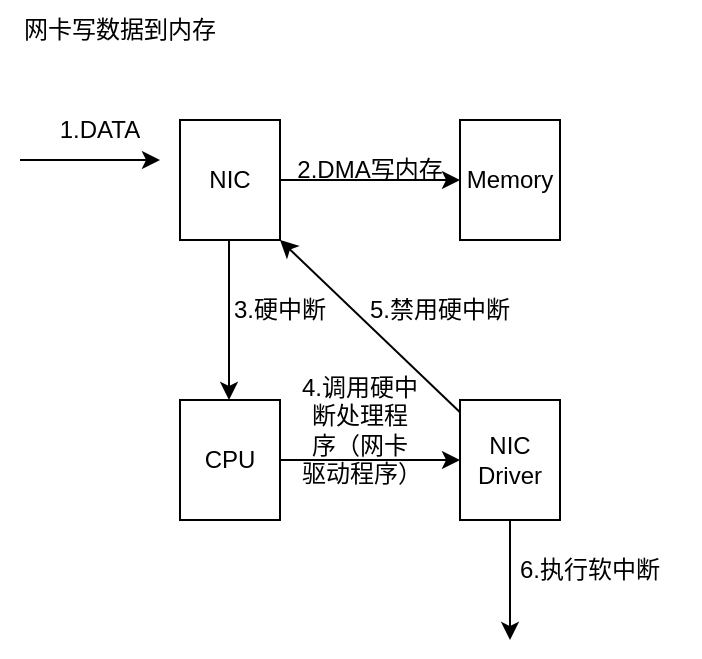 <mxfile version="21.6.8" type="device">
  <diagram name="第 1 页" id="MeoKGd0Zv4ejxoMvi7Jf">
    <mxGraphModel dx="1098" dy="828" grid="1" gridSize="10" guides="1" tooltips="1" connect="1" arrows="1" fold="1" page="1" pageScale="1" pageWidth="827" pageHeight="1169" math="0" shadow="0">
      <root>
        <mxCell id="0" />
        <mxCell id="1" parent="0" />
        <mxCell id="JK85x8sn9wjMa076Amf1-25" value="" style="edgeStyle=orthogonalEdgeStyle;rounded=0;orthogonalLoop=1;jettySize=auto;html=1;" edge="1" parent="1" source="JK85x8sn9wjMa076Amf1-1" target="JK85x8sn9wjMa076Amf1-21">
          <mxGeometry relative="1" as="geometry" />
        </mxCell>
        <mxCell id="JK85x8sn9wjMa076Amf1-1" value="NIC" style="rounded=0;whiteSpace=wrap;html=1;" vertex="1" parent="1">
          <mxGeometry x="230" y="260" width="50" height="60" as="geometry" />
        </mxCell>
        <mxCell id="JK85x8sn9wjMa076Amf1-2" value="" style="endArrow=classic;html=1;rounded=0;" edge="1" parent="1">
          <mxGeometry width="50" height="50" relative="1" as="geometry">
            <mxPoint x="150" y="280" as="sourcePoint" />
            <mxPoint x="220" y="280" as="targetPoint" />
          </mxGeometry>
        </mxCell>
        <mxCell id="JK85x8sn9wjMa076Amf1-3" value="网卡写数据到内存" style="text;strokeColor=none;align=center;fillColor=none;html=1;verticalAlign=middle;whiteSpace=wrap;rounded=0;" vertex="1" parent="1">
          <mxGeometry x="140" y="200" width="120" height="30" as="geometry" />
        </mxCell>
        <mxCell id="JK85x8sn9wjMa076Amf1-4" value="1.DATA" style="text;strokeColor=none;align=center;fillColor=none;html=1;verticalAlign=middle;whiteSpace=wrap;rounded=0;" vertex="1" parent="1">
          <mxGeometry x="160" y="250" width="60" height="30" as="geometry" />
        </mxCell>
        <mxCell id="JK85x8sn9wjMa076Amf1-10" value="" style="edgeStyle=orthogonalEdgeStyle;rounded=0;orthogonalLoop=1;jettySize=auto;html=1;" edge="1" parent="1" source="JK85x8sn9wjMa076Amf1-6" target="JK85x8sn9wjMa076Amf1-9">
          <mxGeometry relative="1" as="geometry" />
        </mxCell>
        <mxCell id="JK85x8sn9wjMa076Amf1-6" value="CPU" style="rounded=0;whiteSpace=wrap;html=1;" vertex="1" parent="1">
          <mxGeometry x="230" y="400" width="50" height="60" as="geometry" />
        </mxCell>
        <mxCell id="JK85x8sn9wjMa076Amf1-7" value="" style="endArrow=classic;html=1;rounded=0;" edge="1" parent="1">
          <mxGeometry width="50" height="50" relative="1" as="geometry">
            <mxPoint x="254.5" y="320" as="sourcePoint" />
            <mxPoint x="254.5" y="400" as="targetPoint" />
          </mxGeometry>
        </mxCell>
        <mxCell id="JK85x8sn9wjMa076Amf1-8" value="3.硬中断" style="text;strokeColor=none;align=center;fillColor=none;html=1;verticalAlign=middle;whiteSpace=wrap;rounded=0;" vertex="1" parent="1">
          <mxGeometry x="250" y="340" width="60" height="30" as="geometry" />
        </mxCell>
        <mxCell id="JK85x8sn9wjMa076Amf1-14" value="" style="rounded=0;orthogonalLoop=1;jettySize=auto;html=1;entryX=1;entryY=1;entryDx=0;entryDy=0;" edge="1" parent="1" source="JK85x8sn9wjMa076Amf1-9" target="JK85x8sn9wjMa076Amf1-1">
          <mxGeometry relative="1" as="geometry">
            <mxPoint x="281.25" y="300" as="targetPoint" />
          </mxGeometry>
        </mxCell>
        <mxCell id="JK85x8sn9wjMa076Amf1-17" value="" style="edgeStyle=orthogonalEdgeStyle;rounded=0;orthogonalLoop=1;jettySize=auto;html=1;" edge="1" parent="1" source="JK85x8sn9wjMa076Amf1-9">
          <mxGeometry relative="1" as="geometry">
            <mxPoint x="395" y="520" as="targetPoint" />
          </mxGeometry>
        </mxCell>
        <mxCell id="JK85x8sn9wjMa076Amf1-9" value="NIC&lt;br&gt;Driver" style="rounded=0;whiteSpace=wrap;html=1;" vertex="1" parent="1">
          <mxGeometry x="370" y="400" width="50" height="60" as="geometry" />
        </mxCell>
        <mxCell id="JK85x8sn9wjMa076Amf1-11" value="4.调用硬中断处理程序（网卡驱动程序）" style="text;strokeColor=none;align=center;fillColor=none;html=1;verticalAlign=middle;whiteSpace=wrap;rounded=0;" vertex="1" parent="1">
          <mxGeometry x="290" y="400" width="60" height="30" as="geometry" />
        </mxCell>
        <mxCell id="JK85x8sn9wjMa076Amf1-15" value="5.禁用硬中断" style="text;strokeColor=none;align=center;fillColor=none;html=1;verticalAlign=middle;whiteSpace=wrap;rounded=0;" vertex="1" parent="1">
          <mxGeometry x="300" y="340" width="120" height="30" as="geometry" />
        </mxCell>
        <mxCell id="JK85x8sn9wjMa076Amf1-18" value="6.执行软中断" style="text;strokeColor=none;align=center;fillColor=none;html=1;verticalAlign=middle;whiteSpace=wrap;rounded=0;" vertex="1" parent="1">
          <mxGeometry x="380" y="470" width="110" height="30" as="geometry" />
        </mxCell>
        <mxCell id="JK85x8sn9wjMa076Amf1-21" value="Memory" style="rounded=0;whiteSpace=wrap;html=1;" vertex="1" parent="1">
          <mxGeometry x="370" y="260" width="50" height="60" as="geometry" />
        </mxCell>
        <mxCell id="JK85x8sn9wjMa076Amf1-26" value="2.DMA写内存" style="text;strokeColor=none;align=center;fillColor=none;html=1;verticalAlign=middle;whiteSpace=wrap;rounded=0;" vertex="1" parent="1">
          <mxGeometry x="280" y="270" width="90" height="30" as="geometry" />
        </mxCell>
      </root>
    </mxGraphModel>
  </diagram>
</mxfile>
